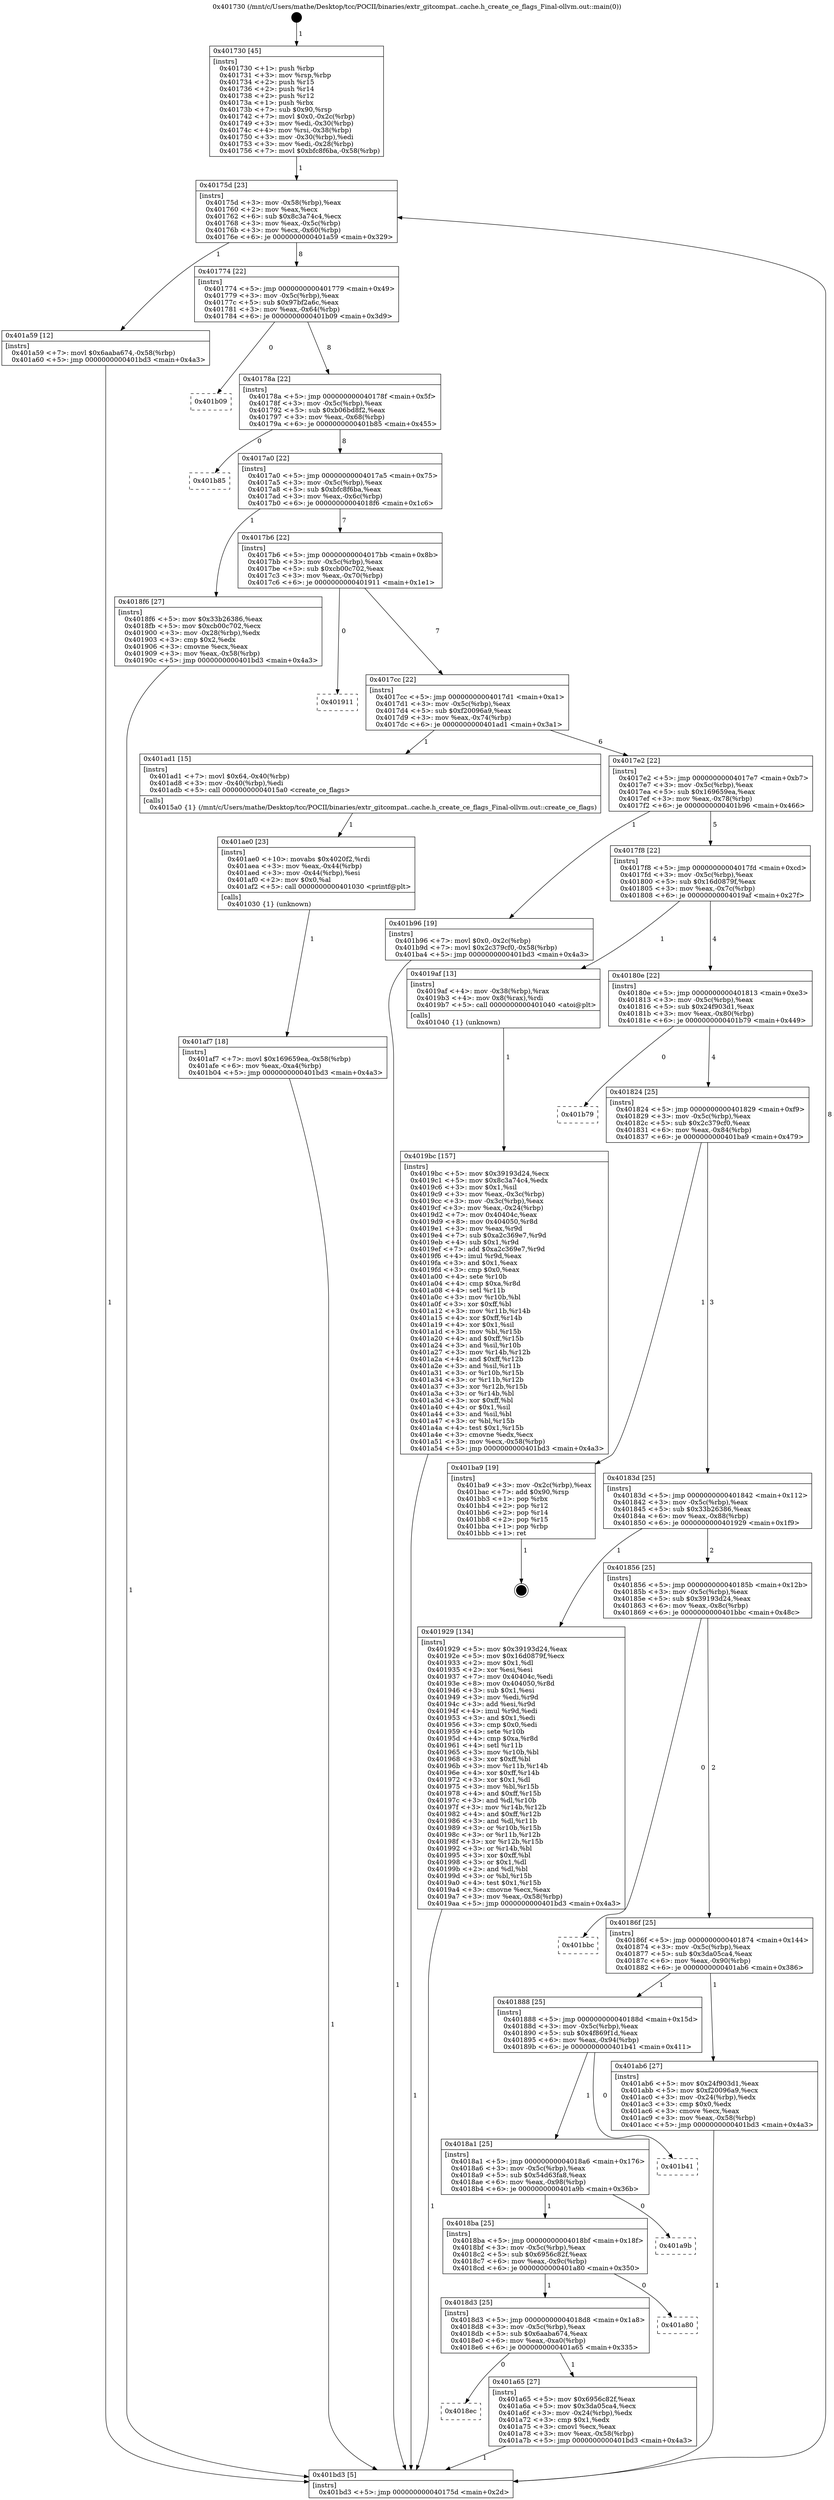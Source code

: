 digraph "0x401730" {
  label = "0x401730 (/mnt/c/Users/mathe/Desktop/tcc/POCII/binaries/extr_gitcompat..cache.h_create_ce_flags_Final-ollvm.out::main(0))"
  labelloc = "t"
  node[shape=record]

  Entry [label="",width=0.3,height=0.3,shape=circle,fillcolor=black,style=filled]
  "0x40175d" [label="{
     0x40175d [23]\l
     | [instrs]\l
     &nbsp;&nbsp;0x40175d \<+3\>: mov -0x58(%rbp),%eax\l
     &nbsp;&nbsp;0x401760 \<+2\>: mov %eax,%ecx\l
     &nbsp;&nbsp;0x401762 \<+6\>: sub $0x8c3a74c4,%ecx\l
     &nbsp;&nbsp;0x401768 \<+3\>: mov %eax,-0x5c(%rbp)\l
     &nbsp;&nbsp;0x40176b \<+3\>: mov %ecx,-0x60(%rbp)\l
     &nbsp;&nbsp;0x40176e \<+6\>: je 0000000000401a59 \<main+0x329\>\l
  }"]
  "0x401a59" [label="{
     0x401a59 [12]\l
     | [instrs]\l
     &nbsp;&nbsp;0x401a59 \<+7\>: movl $0x6aaba674,-0x58(%rbp)\l
     &nbsp;&nbsp;0x401a60 \<+5\>: jmp 0000000000401bd3 \<main+0x4a3\>\l
  }"]
  "0x401774" [label="{
     0x401774 [22]\l
     | [instrs]\l
     &nbsp;&nbsp;0x401774 \<+5\>: jmp 0000000000401779 \<main+0x49\>\l
     &nbsp;&nbsp;0x401779 \<+3\>: mov -0x5c(%rbp),%eax\l
     &nbsp;&nbsp;0x40177c \<+5\>: sub $0x97bf2a6c,%eax\l
     &nbsp;&nbsp;0x401781 \<+3\>: mov %eax,-0x64(%rbp)\l
     &nbsp;&nbsp;0x401784 \<+6\>: je 0000000000401b09 \<main+0x3d9\>\l
  }"]
  Exit [label="",width=0.3,height=0.3,shape=circle,fillcolor=black,style=filled,peripheries=2]
  "0x401b09" [label="{
     0x401b09\l
  }", style=dashed]
  "0x40178a" [label="{
     0x40178a [22]\l
     | [instrs]\l
     &nbsp;&nbsp;0x40178a \<+5\>: jmp 000000000040178f \<main+0x5f\>\l
     &nbsp;&nbsp;0x40178f \<+3\>: mov -0x5c(%rbp),%eax\l
     &nbsp;&nbsp;0x401792 \<+5\>: sub $0xb06bd8f2,%eax\l
     &nbsp;&nbsp;0x401797 \<+3\>: mov %eax,-0x68(%rbp)\l
     &nbsp;&nbsp;0x40179a \<+6\>: je 0000000000401b85 \<main+0x455\>\l
  }"]
  "0x401af7" [label="{
     0x401af7 [18]\l
     | [instrs]\l
     &nbsp;&nbsp;0x401af7 \<+7\>: movl $0x169659ea,-0x58(%rbp)\l
     &nbsp;&nbsp;0x401afe \<+6\>: mov %eax,-0xa4(%rbp)\l
     &nbsp;&nbsp;0x401b04 \<+5\>: jmp 0000000000401bd3 \<main+0x4a3\>\l
  }"]
  "0x401b85" [label="{
     0x401b85\l
  }", style=dashed]
  "0x4017a0" [label="{
     0x4017a0 [22]\l
     | [instrs]\l
     &nbsp;&nbsp;0x4017a0 \<+5\>: jmp 00000000004017a5 \<main+0x75\>\l
     &nbsp;&nbsp;0x4017a5 \<+3\>: mov -0x5c(%rbp),%eax\l
     &nbsp;&nbsp;0x4017a8 \<+5\>: sub $0xbfc8f6ba,%eax\l
     &nbsp;&nbsp;0x4017ad \<+3\>: mov %eax,-0x6c(%rbp)\l
     &nbsp;&nbsp;0x4017b0 \<+6\>: je 00000000004018f6 \<main+0x1c6\>\l
  }"]
  "0x401ae0" [label="{
     0x401ae0 [23]\l
     | [instrs]\l
     &nbsp;&nbsp;0x401ae0 \<+10\>: movabs $0x4020f2,%rdi\l
     &nbsp;&nbsp;0x401aea \<+3\>: mov %eax,-0x44(%rbp)\l
     &nbsp;&nbsp;0x401aed \<+3\>: mov -0x44(%rbp),%esi\l
     &nbsp;&nbsp;0x401af0 \<+2\>: mov $0x0,%al\l
     &nbsp;&nbsp;0x401af2 \<+5\>: call 0000000000401030 \<printf@plt\>\l
     | [calls]\l
     &nbsp;&nbsp;0x401030 \{1\} (unknown)\l
  }"]
  "0x4018f6" [label="{
     0x4018f6 [27]\l
     | [instrs]\l
     &nbsp;&nbsp;0x4018f6 \<+5\>: mov $0x33b26386,%eax\l
     &nbsp;&nbsp;0x4018fb \<+5\>: mov $0xcb00c702,%ecx\l
     &nbsp;&nbsp;0x401900 \<+3\>: mov -0x28(%rbp),%edx\l
     &nbsp;&nbsp;0x401903 \<+3\>: cmp $0x2,%edx\l
     &nbsp;&nbsp;0x401906 \<+3\>: cmovne %ecx,%eax\l
     &nbsp;&nbsp;0x401909 \<+3\>: mov %eax,-0x58(%rbp)\l
     &nbsp;&nbsp;0x40190c \<+5\>: jmp 0000000000401bd3 \<main+0x4a3\>\l
  }"]
  "0x4017b6" [label="{
     0x4017b6 [22]\l
     | [instrs]\l
     &nbsp;&nbsp;0x4017b6 \<+5\>: jmp 00000000004017bb \<main+0x8b\>\l
     &nbsp;&nbsp;0x4017bb \<+3\>: mov -0x5c(%rbp),%eax\l
     &nbsp;&nbsp;0x4017be \<+5\>: sub $0xcb00c702,%eax\l
     &nbsp;&nbsp;0x4017c3 \<+3\>: mov %eax,-0x70(%rbp)\l
     &nbsp;&nbsp;0x4017c6 \<+6\>: je 0000000000401911 \<main+0x1e1\>\l
  }"]
  "0x401bd3" [label="{
     0x401bd3 [5]\l
     | [instrs]\l
     &nbsp;&nbsp;0x401bd3 \<+5\>: jmp 000000000040175d \<main+0x2d\>\l
  }"]
  "0x401730" [label="{
     0x401730 [45]\l
     | [instrs]\l
     &nbsp;&nbsp;0x401730 \<+1\>: push %rbp\l
     &nbsp;&nbsp;0x401731 \<+3\>: mov %rsp,%rbp\l
     &nbsp;&nbsp;0x401734 \<+2\>: push %r15\l
     &nbsp;&nbsp;0x401736 \<+2\>: push %r14\l
     &nbsp;&nbsp;0x401738 \<+2\>: push %r12\l
     &nbsp;&nbsp;0x40173a \<+1\>: push %rbx\l
     &nbsp;&nbsp;0x40173b \<+7\>: sub $0x90,%rsp\l
     &nbsp;&nbsp;0x401742 \<+7\>: movl $0x0,-0x2c(%rbp)\l
     &nbsp;&nbsp;0x401749 \<+3\>: mov %edi,-0x30(%rbp)\l
     &nbsp;&nbsp;0x40174c \<+4\>: mov %rsi,-0x38(%rbp)\l
     &nbsp;&nbsp;0x401750 \<+3\>: mov -0x30(%rbp),%edi\l
     &nbsp;&nbsp;0x401753 \<+3\>: mov %edi,-0x28(%rbp)\l
     &nbsp;&nbsp;0x401756 \<+7\>: movl $0xbfc8f6ba,-0x58(%rbp)\l
  }"]
  "0x4018ec" [label="{
     0x4018ec\l
  }", style=dashed]
  "0x401911" [label="{
     0x401911\l
  }", style=dashed]
  "0x4017cc" [label="{
     0x4017cc [22]\l
     | [instrs]\l
     &nbsp;&nbsp;0x4017cc \<+5\>: jmp 00000000004017d1 \<main+0xa1\>\l
     &nbsp;&nbsp;0x4017d1 \<+3\>: mov -0x5c(%rbp),%eax\l
     &nbsp;&nbsp;0x4017d4 \<+5\>: sub $0xf20096a9,%eax\l
     &nbsp;&nbsp;0x4017d9 \<+3\>: mov %eax,-0x74(%rbp)\l
     &nbsp;&nbsp;0x4017dc \<+6\>: je 0000000000401ad1 \<main+0x3a1\>\l
  }"]
  "0x401a65" [label="{
     0x401a65 [27]\l
     | [instrs]\l
     &nbsp;&nbsp;0x401a65 \<+5\>: mov $0x6956c82f,%eax\l
     &nbsp;&nbsp;0x401a6a \<+5\>: mov $0x3da05ca4,%ecx\l
     &nbsp;&nbsp;0x401a6f \<+3\>: mov -0x24(%rbp),%edx\l
     &nbsp;&nbsp;0x401a72 \<+3\>: cmp $0x1,%edx\l
     &nbsp;&nbsp;0x401a75 \<+3\>: cmovl %ecx,%eax\l
     &nbsp;&nbsp;0x401a78 \<+3\>: mov %eax,-0x58(%rbp)\l
     &nbsp;&nbsp;0x401a7b \<+5\>: jmp 0000000000401bd3 \<main+0x4a3\>\l
  }"]
  "0x401ad1" [label="{
     0x401ad1 [15]\l
     | [instrs]\l
     &nbsp;&nbsp;0x401ad1 \<+7\>: movl $0x64,-0x40(%rbp)\l
     &nbsp;&nbsp;0x401ad8 \<+3\>: mov -0x40(%rbp),%edi\l
     &nbsp;&nbsp;0x401adb \<+5\>: call 00000000004015a0 \<create_ce_flags\>\l
     | [calls]\l
     &nbsp;&nbsp;0x4015a0 \{1\} (/mnt/c/Users/mathe/Desktop/tcc/POCII/binaries/extr_gitcompat..cache.h_create_ce_flags_Final-ollvm.out::create_ce_flags)\l
  }"]
  "0x4017e2" [label="{
     0x4017e2 [22]\l
     | [instrs]\l
     &nbsp;&nbsp;0x4017e2 \<+5\>: jmp 00000000004017e7 \<main+0xb7\>\l
     &nbsp;&nbsp;0x4017e7 \<+3\>: mov -0x5c(%rbp),%eax\l
     &nbsp;&nbsp;0x4017ea \<+5\>: sub $0x169659ea,%eax\l
     &nbsp;&nbsp;0x4017ef \<+3\>: mov %eax,-0x78(%rbp)\l
     &nbsp;&nbsp;0x4017f2 \<+6\>: je 0000000000401b96 \<main+0x466\>\l
  }"]
  "0x4018d3" [label="{
     0x4018d3 [25]\l
     | [instrs]\l
     &nbsp;&nbsp;0x4018d3 \<+5\>: jmp 00000000004018d8 \<main+0x1a8\>\l
     &nbsp;&nbsp;0x4018d8 \<+3\>: mov -0x5c(%rbp),%eax\l
     &nbsp;&nbsp;0x4018db \<+5\>: sub $0x6aaba674,%eax\l
     &nbsp;&nbsp;0x4018e0 \<+6\>: mov %eax,-0xa0(%rbp)\l
     &nbsp;&nbsp;0x4018e6 \<+6\>: je 0000000000401a65 \<main+0x335\>\l
  }"]
  "0x401b96" [label="{
     0x401b96 [19]\l
     | [instrs]\l
     &nbsp;&nbsp;0x401b96 \<+7\>: movl $0x0,-0x2c(%rbp)\l
     &nbsp;&nbsp;0x401b9d \<+7\>: movl $0x2c379cf0,-0x58(%rbp)\l
     &nbsp;&nbsp;0x401ba4 \<+5\>: jmp 0000000000401bd3 \<main+0x4a3\>\l
  }"]
  "0x4017f8" [label="{
     0x4017f8 [22]\l
     | [instrs]\l
     &nbsp;&nbsp;0x4017f8 \<+5\>: jmp 00000000004017fd \<main+0xcd\>\l
     &nbsp;&nbsp;0x4017fd \<+3\>: mov -0x5c(%rbp),%eax\l
     &nbsp;&nbsp;0x401800 \<+5\>: sub $0x16d0879f,%eax\l
     &nbsp;&nbsp;0x401805 \<+3\>: mov %eax,-0x7c(%rbp)\l
     &nbsp;&nbsp;0x401808 \<+6\>: je 00000000004019af \<main+0x27f\>\l
  }"]
  "0x401a80" [label="{
     0x401a80\l
  }", style=dashed]
  "0x4019af" [label="{
     0x4019af [13]\l
     | [instrs]\l
     &nbsp;&nbsp;0x4019af \<+4\>: mov -0x38(%rbp),%rax\l
     &nbsp;&nbsp;0x4019b3 \<+4\>: mov 0x8(%rax),%rdi\l
     &nbsp;&nbsp;0x4019b7 \<+5\>: call 0000000000401040 \<atoi@plt\>\l
     | [calls]\l
     &nbsp;&nbsp;0x401040 \{1\} (unknown)\l
  }"]
  "0x40180e" [label="{
     0x40180e [22]\l
     | [instrs]\l
     &nbsp;&nbsp;0x40180e \<+5\>: jmp 0000000000401813 \<main+0xe3\>\l
     &nbsp;&nbsp;0x401813 \<+3\>: mov -0x5c(%rbp),%eax\l
     &nbsp;&nbsp;0x401816 \<+5\>: sub $0x24f903d1,%eax\l
     &nbsp;&nbsp;0x40181b \<+3\>: mov %eax,-0x80(%rbp)\l
     &nbsp;&nbsp;0x40181e \<+6\>: je 0000000000401b79 \<main+0x449\>\l
  }"]
  "0x4018ba" [label="{
     0x4018ba [25]\l
     | [instrs]\l
     &nbsp;&nbsp;0x4018ba \<+5\>: jmp 00000000004018bf \<main+0x18f\>\l
     &nbsp;&nbsp;0x4018bf \<+3\>: mov -0x5c(%rbp),%eax\l
     &nbsp;&nbsp;0x4018c2 \<+5\>: sub $0x6956c82f,%eax\l
     &nbsp;&nbsp;0x4018c7 \<+6\>: mov %eax,-0x9c(%rbp)\l
     &nbsp;&nbsp;0x4018cd \<+6\>: je 0000000000401a80 \<main+0x350\>\l
  }"]
  "0x401b79" [label="{
     0x401b79\l
  }", style=dashed]
  "0x401824" [label="{
     0x401824 [25]\l
     | [instrs]\l
     &nbsp;&nbsp;0x401824 \<+5\>: jmp 0000000000401829 \<main+0xf9\>\l
     &nbsp;&nbsp;0x401829 \<+3\>: mov -0x5c(%rbp),%eax\l
     &nbsp;&nbsp;0x40182c \<+5\>: sub $0x2c379cf0,%eax\l
     &nbsp;&nbsp;0x401831 \<+6\>: mov %eax,-0x84(%rbp)\l
     &nbsp;&nbsp;0x401837 \<+6\>: je 0000000000401ba9 \<main+0x479\>\l
  }"]
  "0x401a9b" [label="{
     0x401a9b\l
  }", style=dashed]
  "0x401ba9" [label="{
     0x401ba9 [19]\l
     | [instrs]\l
     &nbsp;&nbsp;0x401ba9 \<+3\>: mov -0x2c(%rbp),%eax\l
     &nbsp;&nbsp;0x401bac \<+7\>: add $0x90,%rsp\l
     &nbsp;&nbsp;0x401bb3 \<+1\>: pop %rbx\l
     &nbsp;&nbsp;0x401bb4 \<+2\>: pop %r12\l
     &nbsp;&nbsp;0x401bb6 \<+2\>: pop %r14\l
     &nbsp;&nbsp;0x401bb8 \<+2\>: pop %r15\l
     &nbsp;&nbsp;0x401bba \<+1\>: pop %rbp\l
     &nbsp;&nbsp;0x401bbb \<+1\>: ret\l
  }"]
  "0x40183d" [label="{
     0x40183d [25]\l
     | [instrs]\l
     &nbsp;&nbsp;0x40183d \<+5\>: jmp 0000000000401842 \<main+0x112\>\l
     &nbsp;&nbsp;0x401842 \<+3\>: mov -0x5c(%rbp),%eax\l
     &nbsp;&nbsp;0x401845 \<+5\>: sub $0x33b26386,%eax\l
     &nbsp;&nbsp;0x40184a \<+6\>: mov %eax,-0x88(%rbp)\l
     &nbsp;&nbsp;0x401850 \<+6\>: je 0000000000401929 \<main+0x1f9\>\l
  }"]
  "0x4018a1" [label="{
     0x4018a1 [25]\l
     | [instrs]\l
     &nbsp;&nbsp;0x4018a1 \<+5\>: jmp 00000000004018a6 \<main+0x176\>\l
     &nbsp;&nbsp;0x4018a6 \<+3\>: mov -0x5c(%rbp),%eax\l
     &nbsp;&nbsp;0x4018a9 \<+5\>: sub $0x54d63fa8,%eax\l
     &nbsp;&nbsp;0x4018ae \<+6\>: mov %eax,-0x98(%rbp)\l
     &nbsp;&nbsp;0x4018b4 \<+6\>: je 0000000000401a9b \<main+0x36b\>\l
  }"]
  "0x401929" [label="{
     0x401929 [134]\l
     | [instrs]\l
     &nbsp;&nbsp;0x401929 \<+5\>: mov $0x39193d24,%eax\l
     &nbsp;&nbsp;0x40192e \<+5\>: mov $0x16d0879f,%ecx\l
     &nbsp;&nbsp;0x401933 \<+2\>: mov $0x1,%dl\l
     &nbsp;&nbsp;0x401935 \<+2\>: xor %esi,%esi\l
     &nbsp;&nbsp;0x401937 \<+7\>: mov 0x40404c,%edi\l
     &nbsp;&nbsp;0x40193e \<+8\>: mov 0x404050,%r8d\l
     &nbsp;&nbsp;0x401946 \<+3\>: sub $0x1,%esi\l
     &nbsp;&nbsp;0x401949 \<+3\>: mov %edi,%r9d\l
     &nbsp;&nbsp;0x40194c \<+3\>: add %esi,%r9d\l
     &nbsp;&nbsp;0x40194f \<+4\>: imul %r9d,%edi\l
     &nbsp;&nbsp;0x401953 \<+3\>: and $0x1,%edi\l
     &nbsp;&nbsp;0x401956 \<+3\>: cmp $0x0,%edi\l
     &nbsp;&nbsp;0x401959 \<+4\>: sete %r10b\l
     &nbsp;&nbsp;0x40195d \<+4\>: cmp $0xa,%r8d\l
     &nbsp;&nbsp;0x401961 \<+4\>: setl %r11b\l
     &nbsp;&nbsp;0x401965 \<+3\>: mov %r10b,%bl\l
     &nbsp;&nbsp;0x401968 \<+3\>: xor $0xff,%bl\l
     &nbsp;&nbsp;0x40196b \<+3\>: mov %r11b,%r14b\l
     &nbsp;&nbsp;0x40196e \<+4\>: xor $0xff,%r14b\l
     &nbsp;&nbsp;0x401972 \<+3\>: xor $0x1,%dl\l
     &nbsp;&nbsp;0x401975 \<+3\>: mov %bl,%r15b\l
     &nbsp;&nbsp;0x401978 \<+4\>: and $0xff,%r15b\l
     &nbsp;&nbsp;0x40197c \<+3\>: and %dl,%r10b\l
     &nbsp;&nbsp;0x40197f \<+3\>: mov %r14b,%r12b\l
     &nbsp;&nbsp;0x401982 \<+4\>: and $0xff,%r12b\l
     &nbsp;&nbsp;0x401986 \<+3\>: and %dl,%r11b\l
     &nbsp;&nbsp;0x401989 \<+3\>: or %r10b,%r15b\l
     &nbsp;&nbsp;0x40198c \<+3\>: or %r11b,%r12b\l
     &nbsp;&nbsp;0x40198f \<+3\>: xor %r12b,%r15b\l
     &nbsp;&nbsp;0x401992 \<+3\>: or %r14b,%bl\l
     &nbsp;&nbsp;0x401995 \<+3\>: xor $0xff,%bl\l
     &nbsp;&nbsp;0x401998 \<+3\>: or $0x1,%dl\l
     &nbsp;&nbsp;0x40199b \<+2\>: and %dl,%bl\l
     &nbsp;&nbsp;0x40199d \<+3\>: or %bl,%r15b\l
     &nbsp;&nbsp;0x4019a0 \<+4\>: test $0x1,%r15b\l
     &nbsp;&nbsp;0x4019a4 \<+3\>: cmovne %ecx,%eax\l
     &nbsp;&nbsp;0x4019a7 \<+3\>: mov %eax,-0x58(%rbp)\l
     &nbsp;&nbsp;0x4019aa \<+5\>: jmp 0000000000401bd3 \<main+0x4a3\>\l
  }"]
  "0x401856" [label="{
     0x401856 [25]\l
     | [instrs]\l
     &nbsp;&nbsp;0x401856 \<+5\>: jmp 000000000040185b \<main+0x12b\>\l
     &nbsp;&nbsp;0x40185b \<+3\>: mov -0x5c(%rbp),%eax\l
     &nbsp;&nbsp;0x40185e \<+5\>: sub $0x39193d24,%eax\l
     &nbsp;&nbsp;0x401863 \<+6\>: mov %eax,-0x8c(%rbp)\l
     &nbsp;&nbsp;0x401869 \<+6\>: je 0000000000401bbc \<main+0x48c\>\l
  }"]
  "0x4019bc" [label="{
     0x4019bc [157]\l
     | [instrs]\l
     &nbsp;&nbsp;0x4019bc \<+5\>: mov $0x39193d24,%ecx\l
     &nbsp;&nbsp;0x4019c1 \<+5\>: mov $0x8c3a74c4,%edx\l
     &nbsp;&nbsp;0x4019c6 \<+3\>: mov $0x1,%sil\l
     &nbsp;&nbsp;0x4019c9 \<+3\>: mov %eax,-0x3c(%rbp)\l
     &nbsp;&nbsp;0x4019cc \<+3\>: mov -0x3c(%rbp),%eax\l
     &nbsp;&nbsp;0x4019cf \<+3\>: mov %eax,-0x24(%rbp)\l
     &nbsp;&nbsp;0x4019d2 \<+7\>: mov 0x40404c,%eax\l
     &nbsp;&nbsp;0x4019d9 \<+8\>: mov 0x404050,%r8d\l
     &nbsp;&nbsp;0x4019e1 \<+3\>: mov %eax,%r9d\l
     &nbsp;&nbsp;0x4019e4 \<+7\>: sub $0xa2c369e7,%r9d\l
     &nbsp;&nbsp;0x4019eb \<+4\>: sub $0x1,%r9d\l
     &nbsp;&nbsp;0x4019ef \<+7\>: add $0xa2c369e7,%r9d\l
     &nbsp;&nbsp;0x4019f6 \<+4\>: imul %r9d,%eax\l
     &nbsp;&nbsp;0x4019fa \<+3\>: and $0x1,%eax\l
     &nbsp;&nbsp;0x4019fd \<+3\>: cmp $0x0,%eax\l
     &nbsp;&nbsp;0x401a00 \<+4\>: sete %r10b\l
     &nbsp;&nbsp;0x401a04 \<+4\>: cmp $0xa,%r8d\l
     &nbsp;&nbsp;0x401a08 \<+4\>: setl %r11b\l
     &nbsp;&nbsp;0x401a0c \<+3\>: mov %r10b,%bl\l
     &nbsp;&nbsp;0x401a0f \<+3\>: xor $0xff,%bl\l
     &nbsp;&nbsp;0x401a12 \<+3\>: mov %r11b,%r14b\l
     &nbsp;&nbsp;0x401a15 \<+4\>: xor $0xff,%r14b\l
     &nbsp;&nbsp;0x401a19 \<+4\>: xor $0x1,%sil\l
     &nbsp;&nbsp;0x401a1d \<+3\>: mov %bl,%r15b\l
     &nbsp;&nbsp;0x401a20 \<+4\>: and $0xff,%r15b\l
     &nbsp;&nbsp;0x401a24 \<+3\>: and %sil,%r10b\l
     &nbsp;&nbsp;0x401a27 \<+3\>: mov %r14b,%r12b\l
     &nbsp;&nbsp;0x401a2a \<+4\>: and $0xff,%r12b\l
     &nbsp;&nbsp;0x401a2e \<+3\>: and %sil,%r11b\l
     &nbsp;&nbsp;0x401a31 \<+3\>: or %r10b,%r15b\l
     &nbsp;&nbsp;0x401a34 \<+3\>: or %r11b,%r12b\l
     &nbsp;&nbsp;0x401a37 \<+3\>: xor %r12b,%r15b\l
     &nbsp;&nbsp;0x401a3a \<+3\>: or %r14b,%bl\l
     &nbsp;&nbsp;0x401a3d \<+3\>: xor $0xff,%bl\l
     &nbsp;&nbsp;0x401a40 \<+4\>: or $0x1,%sil\l
     &nbsp;&nbsp;0x401a44 \<+3\>: and %sil,%bl\l
     &nbsp;&nbsp;0x401a47 \<+3\>: or %bl,%r15b\l
     &nbsp;&nbsp;0x401a4a \<+4\>: test $0x1,%r15b\l
     &nbsp;&nbsp;0x401a4e \<+3\>: cmovne %edx,%ecx\l
     &nbsp;&nbsp;0x401a51 \<+3\>: mov %ecx,-0x58(%rbp)\l
     &nbsp;&nbsp;0x401a54 \<+5\>: jmp 0000000000401bd3 \<main+0x4a3\>\l
  }"]
  "0x401b41" [label="{
     0x401b41\l
  }", style=dashed]
  "0x401bbc" [label="{
     0x401bbc\l
  }", style=dashed]
  "0x40186f" [label="{
     0x40186f [25]\l
     | [instrs]\l
     &nbsp;&nbsp;0x40186f \<+5\>: jmp 0000000000401874 \<main+0x144\>\l
     &nbsp;&nbsp;0x401874 \<+3\>: mov -0x5c(%rbp),%eax\l
     &nbsp;&nbsp;0x401877 \<+5\>: sub $0x3da05ca4,%eax\l
     &nbsp;&nbsp;0x40187c \<+6\>: mov %eax,-0x90(%rbp)\l
     &nbsp;&nbsp;0x401882 \<+6\>: je 0000000000401ab6 \<main+0x386\>\l
  }"]
  "0x401888" [label="{
     0x401888 [25]\l
     | [instrs]\l
     &nbsp;&nbsp;0x401888 \<+5\>: jmp 000000000040188d \<main+0x15d\>\l
     &nbsp;&nbsp;0x40188d \<+3\>: mov -0x5c(%rbp),%eax\l
     &nbsp;&nbsp;0x401890 \<+5\>: sub $0x4f869f1d,%eax\l
     &nbsp;&nbsp;0x401895 \<+6\>: mov %eax,-0x94(%rbp)\l
     &nbsp;&nbsp;0x40189b \<+6\>: je 0000000000401b41 \<main+0x411\>\l
  }"]
  "0x401ab6" [label="{
     0x401ab6 [27]\l
     | [instrs]\l
     &nbsp;&nbsp;0x401ab6 \<+5\>: mov $0x24f903d1,%eax\l
     &nbsp;&nbsp;0x401abb \<+5\>: mov $0xf20096a9,%ecx\l
     &nbsp;&nbsp;0x401ac0 \<+3\>: mov -0x24(%rbp),%edx\l
     &nbsp;&nbsp;0x401ac3 \<+3\>: cmp $0x0,%edx\l
     &nbsp;&nbsp;0x401ac6 \<+3\>: cmove %ecx,%eax\l
     &nbsp;&nbsp;0x401ac9 \<+3\>: mov %eax,-0x58(%rbp)\l
     &nbsp;&nbsp;0x401acc \<+5\>: jmp 0000000000401bd3 \<main+0x4a3\>\l
  }"]
  Entry -> "0x401730" [label=" 1"]
  "0x40175d" -> "0x401a59" [label=" 1"]
  "0x40175d" -> "0x401774" [label=" 8"]
  "0x401ba9" -> Exit [label=" 1"]
  "0x401774" -> "0x401b09" [label=" 0"]
  "0x401774" -> "0x40178a" [label=" 8"]
  "0x401b96" -> "0x401bd3" [label=" 1"]
  "0x40178a" -> "0x401b85" [label=" 0"]
  "0x40178a" -> "0x4017a0" [label=" 8"]
  "0x401af7" -> "0x401bd3" [label=" 1"]
  "0x4017a0" -> "0x4018f6" [label=" 1"]
  "0x4017a0" -> "0x4017b6" [label=" 7"]
  "0x4018f6" -> "0x401bd3" [label=" 1"]
  "0x401730" -> "0x40175d" [label=" 1"]
  "0x401bd3" -> "0x40175d" [label=" 8"]
  "0x401ae0" -> "0x401af7" [label=" 1"]
  "0x4017b6" -> "0x401911" [label=" 0"]
  "0x4017b6" -> "0x4017cc" [label=" 7"]
  "0x401ad1" -> "0x401ae0" [label=" 1"]
  "0x4017cc" -> "0x401ad1" [label=" 1"]
  "0x4017cc" -> "0x4017e2" [label=" 6"]
  "0x401ab6" -> "0x401bd3" [label=" 1"]
  "0x4017e2" -> "0x401b96" [label=" 1"]
  "0x4017e2" -> "0x4017f8" [label=" 5"]
  "0x4018d3" -> "0x4018ec" [label=" 0"]
  "0x4017f8" -> "0x4019af" [label=" 1"]
  "0x4017f8" -> "0x40180e" [label=" 4"]
  "0x4018d3" -> "0x401a65" [label=" 1"]
  "0x40180e" -> "0x401b79" [label=" 0"]
  "0x40180e" -> "0x401824" [label=" 4"]
  "0x4018ba" -> "0x4018d3" [label=" 1"]
  "0x401824" -> "0x401ba9" [label=" 1"]
  "0x401824" -> "0x40183d" [label=" 3"]
  "0x4018ba" -> "0x401a80" [label=" 0"]
  "0x40183d" -> "0x401929" [label=" 1"]
  "0x40183d" -> "0x401856" [label=" 2"]
  "0x401929" -> "0x401bd3" [label=" 1"]
  "0x4019af" -> "0x4019bc" [label=" 1"]
  "0x4019bc" -> "0x401bd3" [label=" 1"]
  "0x401a59" -> "0x401bd3" [label=" 1"]
  "0x4018a1" -> "0x4018ba" [label=" 1"]
  "0x401856" -> "0x401bbc" [label=" 0"]
  "0x401856" -> "0x40186f" [label=" 2"]
  "0x4018a1" -> "0x401a9b" [label=" 0"]
  "0x40186f" -> "0x401ab6" [label=" 1"]
  "0x40186f" -> "0x401888" [label=" 1"]
  "0x401a65" -> "0x401bd3" [label=" 1"]
  "0x401888" -> "0x401b41" [label=" 0"]
  "0x401888" -> "0x4018a1" [label=" 1"]
}
